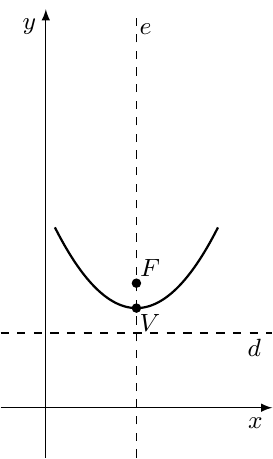 \documentclass[crop]{standalone}
\usepackage[dvipsnames]{xcolor}
\usepackage{tikz}
\usepackage{pgfplots}
\pgfplotsset{compat=newest}
\usetikzlibrary{shapes.geometric,positioning}
\begin{document}
  \begin{tikzpicture}[font=\small]
    \begin{axis}[%
      unit vector ratio={1 1.1},
      unit rescale keep size=false,
      axis x line=center, axis y line=center,
      xlabel={$x$}, ylabel={$y$},
      xlabel style={below left}, ylabel style={below left},
      xmin=-0.5,xmax=2.5,xticklabels=\empty,xtick style={draw=none},
      ymin=-0.5,ymax=4.0,yticklabels=\empty,ytick style={draw=none},
      axis line style={-latex},
    ]%
      \def\XV{1}
      \def\YV{1}
      \def\A{1}
      \addplot[mark=none,color=black,thick,samples=1000,%
        domain=0.1:1.9]{\A*(x-\XV)^2+\YV};
      \addplot[mark=*,mark size=1.5pt,color=black] coordinates {(\XV,\YV)};
      \addplot[mark=*,mark size=1.5pt,color=black] coordinates {(\XV,\YV+1/\A/4)};
      \addplot[mark=none,dashed,color=black] coordinates {(\XV,-0.5)(\XV,4)};
      \addplot[mark=none,dashed,color=black] coordinates {(-0.5,\YV-1/\A/4)(2.5,\YV-1/\A/4)};
      \node at (axis cs: \XV+0.15,\YV-0.15) {$V$};
      \node at (axis cs: \XV+0.15,\YV+1/\A/4+0.15) {$F$};
      \node at (axis cs: \XV+1.3,\YV-1/\A/4-0.15) {$d$};
      \node at (axis cs: \XV+0.1,\YV+2.8) {$e$};
    \end{axis}
  \end{tikzpicture}%
\end{document}